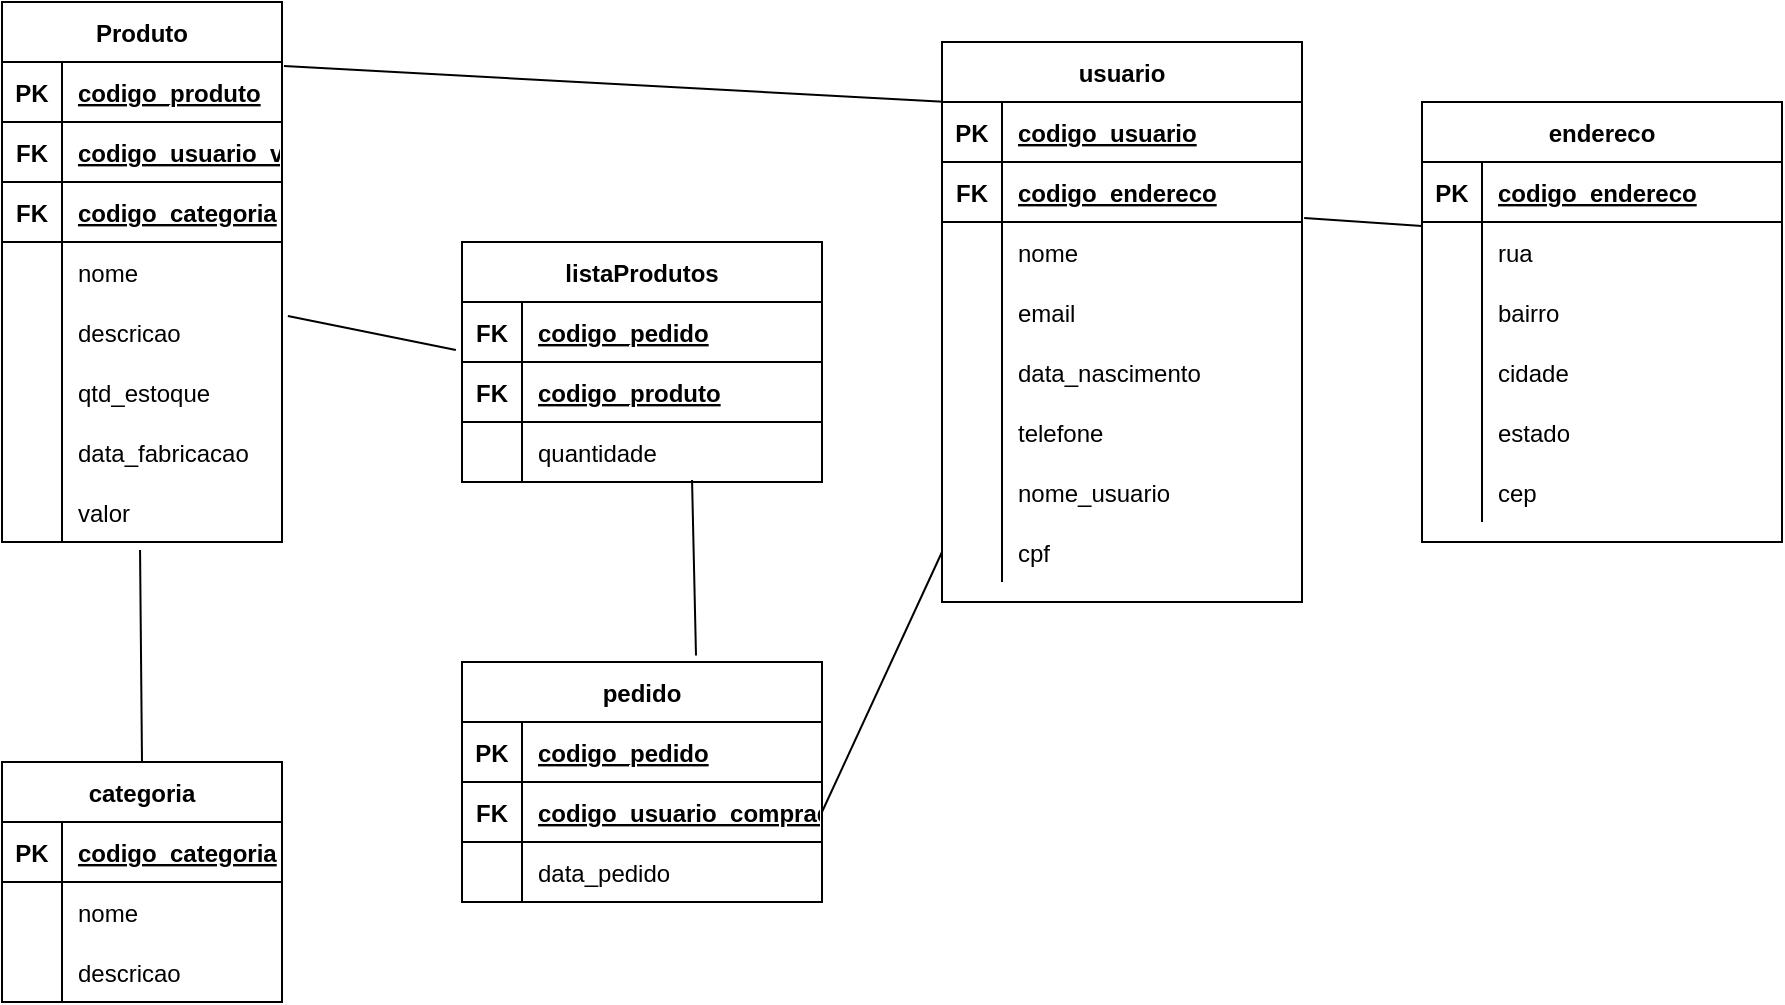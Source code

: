 <mxfile version="16.5.1" type="device"><diagram id="bcJOSauh8elIarHP54P1" name="Página-1"><mxGraphModel dx="862" dy="553" grid="1" gridSize="10" guides="1" tooltips="1" connect="1" arrows="1" fold="1" page="1" pageScale="1" pageWidth="827" pageHeight="1169" math="0" shadow="0"><root><mxCell id="0"/><mxCell id="1" parent="0"/><mxCell id="BqBLaoqD9eFJ4Dxvr46C-53" value="categoria" style="shape=table;startSize=30;container=1;collapsible=1;childLayout=tableLayout;fixedRows=1;rowLines=0;fontStyle=1;align=center;resizeLast=1;" parent="1" vertex="1"><mxGeometry x="20" y="400" width="140" height="120" as="geometry"/></mxCell><mxCell id="BqBLaoqD9eFJ4Dxvr46C-54" value="" style="shape=tableRow;horizontal=0;startSize=0;swimlaneHead=0;swimlaneBody=0;fillColor=none;collapsible=0;dropTarget=0;points=[[0,0.5],[1,0.5]];portConstraint=eastwest;top=0;left=0;right=0;bottom=1;" parent="BqBLaoqD9eFJ4Dxvr46C-53" vertex="1"><mxGeometry y="30" width="140" height="30" as="geometry"/></mxCell><mxCell id="BqBLaoqD9eFJ4Dxvr46C-55" value="PK" style="shape=partialRectangle;connectable=0;fillColor=none;top=0;left=0;bottom=0;right=0;fontStyle=1;overflow=hidden;" parent="BqBLaoqD9eFJ4Dxvr46C-54" vertex="1"><mxGeometry width="30" height="30" as="geometry"><mxRectangle width="30" height="30" as="alternateBounds"/></mxGeometry></mxCell><mxCell id="BqBLaoqD9eFJ4Dxvr46C-56" value="codigo_categoria" style="shape=partialRectangle;connectable=0;fillColor=none;top=0;left=0;bottom=0;right=0;align=left;spacingLeft=6;fontStyle=5;overflow=hidden;" parent="BqBLaoqD9eFJ4Dxvr46C-54" vertex="1"><mxGeometry x="30" width="110" height="30" as="geometry"><mxRectangle width="110" height="30" as="alternateBounds"/></mxGeometry></mxCell><mxCell id="BqBLaoqD9eFJ4Dxvr46C-57" value="" style="shape=tableRow;horizontal=0;startSize=0;swimlaneHead=0;swimlaneBody=0;fillColor=none;collapsible=0;dropTarget=0;points=[[0,0.5],[1,0.5]];portConstraint=eastwest;top=0;left=0;right=0;bottom=0;" parent="BqBLaoqD9eFJ4Dxvr46C-53" vertex="1"><mxGeometry y="60" width="140" height="30" as="geometry"/></mxCell><mxCell id="BqBLaoqD9eFJ4Dxvr46C-58" value="" style="shape=partialRectangle;connectable=0;fillColor=none;top=0;left=0;bottom=0;right=0;editable=1;overflow=hidden;" parent="BqBLaoqD9eFJ4Dxvr46C-57" vertex="1"><mxGeometry width="30" height="30" as="geometry"><mxRectangle width="30" height="30" as="alternateBounds"/></mxGeometry></mxCell><mxCell id="BqBLaoqD9eFJ4Dxvr46C-59" value="nome" style="shape=partialRectangle;connectable=0;fillColor=none;top=0;left=0;bottom=0;right=0;align=left;spacingLeft=6;overflow=hidden;" parent="BqBLaoqD9eFJ4Dxvr46C-57" vertex="1"><mxGeometry x="30" width="110" height="30" as="geometry"><mxRectangle width="110" height="30" as="alternateBounds"/></mxGeometry></mxCell><mxCell id="BqBLaoqD9eFJ4Dxvr46C-60" value="" style="shape=tableRow;horizontal=0;startSize=0;swimlaneHead=0;swimlaneBody=0;fillColor=none;collapsible=0;dropTarget=0;points=[[0,0.5],[1,0.5]];portConstraint=eastwest;top=0;left=0;right=0;bottom=0;" parent="BqBLaoqD9eFJ4Dxvr46C-53" vertex="1"><mxGeometry y="90" width="140" height="30" as="geometry"/></mxCell><mxCell id="BqBLaoqD9eFJ4Dxvr46C-61" value="" style="shape=partialRectangle;connectable=0;fillColor=none;top=0;left=0;bottom=0;right=0;editable=1;overflow=hidden;" parent="BqBLaoqD9eFJ4Dxvr46C-60" vertex="1"><mxGeometry width="30" height="30" as="geometry"><mxRectangle width="30" height="30" as="alternateBounds"/></mxGeometry></mxCell><mxCell id="BqBLaoqD9eFJ4Dxvr46C-62" value="descricao" style="shape=partialRectangle;connectable=0;fillColor=none;top=0;left=0;bottom=0;right=0;align=left;spacingLeft=6;overflow=hidden;" parent="BqBLaoqD9eFJ4Dxvr46C-60" vertex="1"><mxGeometry x="30" width="110" height="30" as="geometry"><mxRectangle width="110" height="30" as="alternateBounds"/></mxGeometry></mxCell><mxCell id="BqBLaoqD9eFJ4Dxvr46C-72" value="" style="group" parent="1" vertex="1" connectable="0"><mxGeometry x="20" y="20" width="140" height="240" as="geometry"/></mxCell><mxCell id="BqBLaoqD9eFJ4Dxvr46C-1" value="Produto" style="shape=table;startSize=30;container=1;collapsible=1;childLayout=tableLayout;fixedRows=1;rowLines=0;fontStyle=1;align=center;resizeLast=1;" parent="BqBLaoqD9eFJ4Dxvr46C-72" vertex="1"><mxGeometry width="140" height="270" as="geometry"/></mxCell><mxCell id="BqBLaoqD9eFJ4Dxvr46C-2" value="" style="shape=tableRow;horizontal=0;startSize=0;swimlaneHead=0;swimlaneBody=0;fillColor=none;collapsible=0;dropTarget=0;points=[[0,0.5],[1,0.5]];portConstraint=eastwest;top=0;left=0;right=0;bottom=1;" parent="BqBLaoqD9eFJ4Dxvr46C-1" vertex="1"><mxGeometry y="30" width="140" height="30" as="geometry"/></mxCell><mxCell id="BqBLaoqD9eFJ4Dxvr46C-3" value="PK" style="shape=partialRectangle;connectable=0;fillColor=none;top=0;left=0;bottom=0;right=0;fontStyle=1;overflow=hidden;" parent="BqBLaoqD9eFJ4Dxvr46C-2" vertex="1"><mxGeometry width="30" height="30" as="geometry"><mxRectangle width="30" height="30" as="alternateBounds"/></mxGeometry></mxCell><mxCell id="BqBLaoqD9eFJ4Dxvr46C-4" value="codigo_produto" style="shape=partialRectangle;connectable=0;fillColor=none;top=0;left=0;bottom=0;right=0;align=left;spacingLeft=6;fontStyle=5;overflow=hidden;" parent="BqBLaoqD9eFJ4Dxvr46C-2" vertex="1"><mxGeometry x="30" width="110" height="30" as="geometry"><mxRectangle width="110" height="30" as="alternateBounds"/></mxGeometry></mxCell><mxCell id="4ApORR4QQ6155ZUJAlTg-59" value="" style="shape=tableRow;horizontal=0;startSize=0;swimlaneHead=0;swimlaneBody=0;fillColor=none;collapsible=0;dropTarget=0;points=[[0,0.5],[1,0.5]];portConstraint=eastwest;top=0;left=0;right=0;bottom=1;" parent="BqBLaoqD9eFJ4Dxvr46C-1" vertex="1"><mxGeometry y="60" width="140" height="30" as="geometry"/></mxCell><mxCell id="4ApORR4QQ6155ZUJAlTg-60" value="FK" style="shape=partialRectangle;connectable=0;fillColor=none;top=0;left=0;bottom=0;right=0;fontStyle=1;overflow=hidden;" parent="4ApORR4QQ6155ZUJAlTg-59" vertex="1"><mxGeometry width="30" height="30" as="geometry"><mxRectangle width="30" height="30" as="alternateBounds"/></mxGeometry></mxCell><mxCell id="4ApORR4QQ6155ZUJAlTg-61" value="codigo_usuario_vendedor" style="shape=partialRectangle;connectable=0;fillColor=none;top=0;left=0;bottom=0;right=0;align=left;spacingLeft=6;fontStyle=5;overflow=hidden;" parent="4ApORR4QQ6155ZUJAlTg-59" vertex="1"><mxGeometry x="30" width="110" height="30" as="geometry"><mxRectangle width="110" height="30" as="alternateBounds"/></mxGeometry></mxCell><mxCell id="4ApORR4QQ6155ZUJAlTg-68" value="" style="shape=tableRow;horizontal=0;startSize=0;swimlaneHead=0;swimlaneBody=0;fillColor=none;collapsible=0;dropTarget=0;points=[[0,0.5],[1,0.5]];portConstraint=eastwest;top=0;left=0;right=0;bottom=1;" parent="BqBLaoqD9eFJ4Dxvr46C-1" vertex="1"><mxGeometry y="90" width="140" height="30" as="geometry"/></mxCell><mxCell id="4ApORR4QQ6155ZUJAlTg-69" value="FK" style="shape=partialRectangle;connectable=0;fillColor=none;top=0;left=0;bottom=0;right=0;fontStyle=1;overflow=hidden;" parent="4ApORR4QQ6155ZUJAlTg-68" vertex="1"><mxGeometry width="30" height="30" as="geometry"><mxRectangle width="30" height="30" as="alternateBounds"/></mxGeometry></mxCell><mxCell id="4ApORR4QQ6155ZUJAlTg-70" value="codigo_categoria" style="shape=partialRectangle;connectable=0;fillColor=none;top=0;left=0;bottom=0;right=0;align=left;spacingLeft=6;fontStyle=5;overflow=hidden;" parent="4ApORR4QQ6155ZUJAlTg-68" vertex="1"><mxGeometry x="30" width="110" height="30" as="geometry"><mxRectangle width="110" height="30" as="alternateBounds"/></mxGeometry></mxCell><mxCell id="BqBLaoqD9eFJ4Dxvr46C-5" value="" style="shape=tableRow;horizontal=0;startSize=0;swimlaneHead=0;swimlaneBody=0;fillColor=none;collapsible=0;dropTarget=0;points=[[0,0.5],[1,0.5]];portConstraint=eastwest;top=0;left=0;right=0;bottom=0;" parent="BqBLaoqD9eFJ4Dxvr46C-1" vertex="1"><mxGeometry y="120" width="140" height="30" as="geometry"/></mxCell><mxCell id="BqBLaoqD9eFJ4Dxvr46C-6" value="" style="shape=partialRectangle;connectable=0;fillColor=none;top=0;left=0;bottom=0;right=0;editable=1;overflow=hidden;" parent="BqBLaoqD9eFJ4Dxvr46C-5" vertex="1"><mxGeometry width="30" height="30" as="geometry"><mxRectangle width="30" height="30" as="alternateBounds"/></mxGeometry></mxCell><mxCell id="BqBLaoqD9eFJ4Dxvr46C-7" value="nome" style="shape=partialRectangle;connectable=0;fillColor=none;top=0;left=0;bottom=0;right=0;align=left;spacingLeft=6;overflow=hidden;" parent="BqBLaoqD9eFJ4Dxvr46C-5" vertex="1"><mxGeometry x="30" width="110" height="30" as="geometry"><mxRectangle width="110" height="30" as="alternateBounds"/></mxGeometry></mxCell><mxCell id="BqBLaoqD9eFJ4Dxvr46C-8" value="" style="shape=tableRow;horizontal=0;startSize=0;swimlaneHead=0;swimlaneBody=0;fillColor=none;collapsible=0;dropTarget=0;points=[[0,0.5],[1,0.5]];portConstraint=eastwest;top=0;left=0;right=0;bottom=0;" parent="BqBLaoqD9eFJ4Dxvr46C-1" vertex="1"><mxGeometry y="150" width="140" height="30" as="geometry"/></mxCell><mxCell id="BqBLaoqD9eFJ4Dxvr46C-9" value="" style="shape=partialRectangle;connectable=0;fillColor=none;top=0;left=0;bottom=0;right=0;editable=1;overflow=hidden;" parent="BqBLaoqD9eFJ4Dxvr46C-8" vertex="1"><mxGeometry width="30" height="30" as="geometry"><mxRectangle width="30" height="30" as="alternateBounds"/></mxGeometry></mxCell><mxCell id="BqBLaoqD9eFJ4Dxvr46C-10" value="descricao" style="shape=partialRectangle;connectable=0;fillColor=none;top=0;left=0;bottom=0;right=0;align=left;spacingLeft=6;overflow=hidden;" parent="BqBLaoqD9eFJ4Dxvr46C-8" vertex="1"><mxGeometry x="30" width="110" height="30" as="geometry"><mxRectangle width="110" height="30" as="alternateBounds"/></mxGeometry></mxCell><mxCell id="BqBLaoqD9eFJ4Dxvr46C-11" value="" style="shape=tableRow;horizontal=0;startSize=0;swimlaneHead=0;swimlaneBody=0;fillColor=none;collapsible=0;dropTarget=0;points=[[0,0.5],[1,0.5]];portConstraint=eastwest;top=0;left=0;right=0;bottom=0;" parent="BqBLaoqD9eFJ4Dxvr46C-1" vertex="1"><mxGeometry y="180" width="140" height="30" as="geometry"/></mxCell><mxCell id="BqBLaoqD9eFJ4Dxvr46C-12" value="" style="shape=partialRectangle;connectable=0;fillColor=none;top=0;left=0;bottom=0;right=0;editable=1;overflow=hidden;" parent="BqBLaoqD9eFJ4Dxvr46C-11" vertex="1"><mxGeometry width="30" height="30" as="geometry"><mxRectangle width="30" height="30" as="alternateBounds"/></mxGeometry></mxCell><mxCell id="BqBLaoqD9eFJ4Dxvr46C-13" value="qtd_estoque" style="shape=partialRectangle;connectable=0;fillColor=none;top=0;left=0;bottom=0;right=0;align=left;spacingLeft=6;overflow=hidden;" parent="BqBLaoqD9eFJ4Dxvr46C-11" vertex="1"><mxGeometry x="30" width="110" height="30" as="geometry"><mxRectangle width="110" height="30" as="alternateBounds"/></mxGeometry></mxCell><mxCell id="4ApORR4QQ6155ZUJAlTg-62" value="" style="shape=tableRow;horizontal=0;startSize=0;swimlaneHead=0;swimlaneBody=0;fillColor=none;collapsible=0;dropTarget=0;points=[[0,0.5],[1,0.5]];portConstraint=eastwest;top=0;left=0;right=0;bottom=0;" parent="BqBLaoqD9eFJ4Dxvr46C-1" vertex="1"><mxGeometry y="210" width="140" height="30" as="geometry"/></mxCell><mxCell id="4ApORR4QQ6155ZUJAlTg-63" value="" style="shape=partialRectangle;connectable=0;fillColor=none;top=0;left=0;bottom=0;right=0;editable=1;overflow=hidden;" parent="4ApORR4QQ6155ZUJAlTg-62" vertex="1"><mxGeometry width="30" height="30" as="geometry"><mxRectangle width="30" height="30" as="alternateBounds"/></mxGeometry></mxCell><mxCell id="4ApORR4QQ6155ZUJAlTg-64" value="data_fabricacao" style="shape=partialRectangle;connectable=0;fillColor=none;top=0;left=0;bottom=0;right=0;align=left;spacingLeft=6;overflow=hidden;" parent="4ApORR4QQ6155ZUJAlTg-62" vertex="1"><mxGeometry x="30" width="110" height="30" as="geometry"><mxRectangle width="110" height="30" as="alternateBounds"/></mxGeometry></mxCell><mxCell id="4ApORR4QQ6155ZUJAlTg-65" value="" style="shape=tableRow;horizontal=0;startSize=0;swimlaneHead=0;swimlaneBody=0;fillColor=none;collapsible=0;dropTarget=0;points=[[0,0.5],[1,0.5]];portConstraint=eastwest;top=0;left=0;right=0;bottom=0;" parent="BqBLaoqD9eFJ4Dxvr46C-1" vertex="1"><mxGeometry y="240" width="140" height="30" as="geometry"/></mxCell><mxCell id="4ApORR4QQ6155ZUJAlTg-66" value="" style="shape=partialRectangle;connectable=0;fillColor=none;top=0;left=0;bottom=0;right=0;editable=1;overflow=hidden;" parent="4ApORR4QQ6155ZUJAlTg-65" vertex="1"><mxGeometry width="30" height="30" as="geometry"><mxRectangle width="30" height="30" as="alternateBounds"/></mxGeometry></mxCell><mxCell id="4ApORR4QQ6155ZUJAlTg-67" value="valor" style="shape=partialRectangle;connectable=0;fillColor=none;top=0;left=0;bottom=0;right=0;align=left;spacingLeft=6;overflow=hidden;" parent="4ApORR4QQ6155ZUJAlTg-65" vertex="1"><mxGeometry x="30" width="110" height="30" as="geometry"><mxRectangle width="110" height="30" as="alternateBounds"/></mxGeometry></mxCell><mxCell id="4ApORR4QQ6155ZUJAlTg-5" value="" style="endArrow=none;html=1;rounded=0;exitX=0.5;exitY=0;exitDx=0;exitDy=0;entryX=0.493;entryY=1.133;entryDx=0;entryDy=0;entryPerimeter=0;" parent="1" source="BqBLaoqD9eFJ4Dxvr46C-53" target="4ApORR4QQ6155ZUJAlTg-65" edge="1"><mxGeometry width="50" height="50" relative="1" as="geometry"><mxPoint x="150" y="300" as="sourcePoint"/><mxPoint x="320" y="220" as="targetPoint"/></mxGeometry></mxCell><mxCell id="4ApORR4QQ6155ZUJAlTg-10" value="pedido" style="shape=table;startSize=30;container=1;collapsible=1;childLayout=tableLayout;fixedRows=1;rowLines=0;fontStyle=1;align=center;resizeLast=1;" parent="1" vertex="1"><mxGeometry x="250" y="350" width="180" height="120" as="geometry"/></mxCell><mxCell id="4ApORR4QQ6155ZUJAlTg-11" value="" style="shape=tableRow;horizontal=0;startSize=0;swimlaneHead=0;swimlaneBody=0;fillColor=none;collapsible=0;dropTarget=0;points=[[0,0.5],[1,0.5]];portConstraint=eastwest;top=0;left=0;right=0;bottom=1;" parent="4ApORR4QQ6155ZUJAlTg-10" vertex="1"><mxGeometry y="30" width="180" height="30" as="geometry"/></mxCell><mxCell id="4ApORR4QQ6155ZUJAlTg-12" value="PK" style="shape=partialRectangle;connectable=0;fillColor=none;top=0;left=0;bottom=0;right=0;fontStyle=1;overflow=hidden;" parent="4ApORR4QQ6155ZUJAlTg-11" vertex="1"><mxGeometry width="30" height="30" as="geometry"><mxRectangle width="30" height="30" as="alternateBounds"/></mxGeometry></mxCell><mxCell id="4ApORR4QQ6155ZUJAlTg-13" value="codigo_pedido" style="shape=partialRectangle;connectable=0;fillColor=none;top=0;left=0;bottom=0;right=0;align=left;spacingLeft=6;fontStyle=5;overflow=hidden;" parent="4ApORR4QQ6155ZUJAlTg-11" vertex="1"><mxGeometry x="30" width="150" height="30" as="geometry"><mxRectangle width="150" height="30" as="alternateBounds"/></mxGeometry></mxCell><mxCell id="4ApORR4QQ6155ZUJAlTg-53" value="" style="shape=tableRow;horizontal=0;startSize=0;swimlaneHead=0;swimlaneBody=0;fillColor=none;collapsible=0;dropTarget=0;points=[[0,0.5],[1,0.5]];portConstraint=eastwest;top=0;left=0;right=0;bottom=1;" parent="4ApORR4QQ6155ZUJAlTg-10" vertex="1"><mxGeometry y="60" width="180" height="30" as="geometry"/></mxCell><mxCell id="4ApORR4QQ6155ZUJAlTg-54" value="FK" style="shape=partialRectangle;connectable=0;fillColor=none;top=0;left=0;bottom=0;right=0;fontStyle=1;overflow=hidden;" parent="4ApORR4QQ6155ZUJAlTg-53" vertex="1"><mxGeometry width="30" height="30" as="geometry"><mxRectangle width="30" height="30" as="alternateBounds"/></mxGeometry></mxCell><mxCell id="4ApORR4QQ6155ZUJAlTg-55" value="codigo_usuario_comprador" style="shape=partialRectangle;connectable=0;fillColor=none;top=0;left=0;bottom=0;right=0;align=left;spacingLeft=6;fontStyle=5;overflow=hidden;" parent="4ApORR4QQ6155ZUJAlTg-53" vertex="1"><mxGeometry x="30" width="150" height="30" as="geometry"><mxRectangle width="150" height="30" as="alternateBounds"/></mxGeometry></mxCell><mxCell id="4ApORR4QQ6155ZUJAlTg-14" value="" style="shape=tableRow;horizontal=0;startSize=0;swimlaneHead=0;swimlaneBody=0;fillColor=none;collapsible=0;dropTarget=0;points=[[0,0.5],[1,0.5]];portConstraint=eastwest;top=0;left=0;right=0;bottom=0;" parent="4ApORR4QQ6155ZUJAlTg-10" vertex="1"><mxGeometry y="90" width="180" height="30" as="geometry"/></mxCell><mxCell id="4ApORR4QQ6155ZUJAlTg-15" value="" style="shape=partialRectangle;connectable=0;fillColor=none;top=0;left=0;bottom=0;right=0;editable=1;overflow=hidden;" parent="4ApORR4QQ6155ZUJAlTg-14" vertex="1"><mxGeometry width="30" height="30" as="geometry"><mxRectangle width="30" height="30" as="alternateBounds"/></mxGeometry></mxCell><mxCell id="4ApORR4QQ6155ZUJAlTg-16" value="data_pedido" style="shape=partialRectangle;connectable=0;fillColor=none;top=0;left=0;bottom=0;right=0;align=left;spacingLeft=6;overflow=hidden;" parent="4ApORR4QQ6155ZUJAlTg-14" vertex="1"><mxGeometry x="30" width="150" height="30" as="geometry"><mxRectangle width="150" height="30" as="alternateBounds"/></mxGeometry></mxCell><mxCell id="49NuLJuLuiRHhSZ9nwhj-20" value="" style="endArrow=none;html=1;rounded=0;entryX=0.017;entryY=0;entryDx=0;entryDy=0;exitX=1.007;exitY=0.067;exitDx=0;exitDy=0;exitPerimeter=0;entryPerimeter=0;" parent="1" source="BqBLaoqD9eFJ4Dxvr46C-2" target="0ieHzth0n8CAXaKdwoP0-2" edge="1"><mxGeometry width="50" height="50" relative="1" as="geometry"><mxPoint x="420" y="100.18" as="sourcePoint"/><mxPoint x="488.04" y="100" as="targetPoint"/><Array as="points"/></mxGeometry></mxCell><mxCell id="0ieHzth0n8CAXaKdwoP0-1" value="usuario" style="shape=table;startSize=30;container=1;collapsible=1;childLayout=tableLayout;fixedRows=1;rowLines=0;fontStyle=1;align=center;resizeLast=1;" parent="1" vertex="1"><mxGeometry x="490" y="40" width="180" height="280" as="geometry"/></mxCell><mxCell id="0ieHzth0n8CAXaKdwoP0-2" value="" style="shape=tableRow;horizontal=0;startSize=0;swimlaneHead=0;swimlaneBody=0;fillColor=none;collapsible=0;dropTarget=0;points=[[0,0.5],[1,0.5]];portConstraint=eastwest;top=0;left=0;right=0;bottom=1;" parent="0ieHzth0n8CAXaKdwoP0-1" vertex="1"><mxGeometry y="30" width="180" height="30" as="geometry"/></mxCell><mxCell id="0ieHzth0n8CAXaKdwoP0-3" value="PK" style="shape=partialRectangle;connectable=0;fillColor=none;top=0;left=0;bottom=0;right=0;fontStyle=1;overflow=hidden;" parent="0ieHzth0n8CAXaKdwoP0-2" vertex="1"><mxGeometry width="30" height="30" as="geometry"><mxRectangle width="30" height="30" as="alternateBounds"/></mxGeometry></mxCell><mxCell id="0ieHzth0n8CAXaKdwoP0-4" value="codigo_usuario" style="shape=partialRectangle;connectable=0;fillColor=none;top=0;left=0;bottom=0;right=0;align=left;spacingLeft=6;fontStyle=5;overflow=hidden;" parent="0ieHzth0n8CAXaKdwoP0-2" vertex="1"><mxGeometry x="30" width="150" height="30" as="geometry"><mxRectangle width="150" height="30" as="alternateBounds"/></mxGeometry></mxCell><mxCell id="0ieHzth0n8CAXaKdwoP0-41" value="" style="shape=tableRow;horizontal=0;startSize=0;swimlaneHead=0;swimlaneBody=0;fillColor=none;collapsible=0;dropTarget=0;points=[[0,0.5],[1,0.5]];portConstraint=eastwest;top=0;left=0;right=0;bottom=1;" parent="0ieHzth0n8CAXaKdwoP0-1" vertex="1"><mxGeometry y="60" width="180" height="30" as="geometry"/></mxCell><mxCell id="0ieHzth0n8CAXaKdwoP0-42" value="FK" style="shape=partialRectangle;connectable=0;fillColor=none;top=0;left=0;bottom=0;right=0;fontStyle=1;overflow=hidden;" parent="0ieHzth0n8CAXaKdwoP0-41" vertex="1"><mxGeometry width="30" height="30" as="geometry"><mxRectangle width="30" height="30" as="alternateBounds"/></mxGeometry></mxCell><mxCell id="0ieHzth0n8CAXaKdwoP0-43" value="codigo_endereco" style="shape=partialRectangle;connectable=0;fillColor=none;top=0;left=0;bottom=0;right=0;align=left;spacingLeft=6;fontStyle=5;overflow=hidden;" parent="0ieHzth0n8CAXaKdwoP0-41" vertex="1"><mxGeometry x="30" width="150" height="30" as="geometry"><mxRectangle width="150" height="30" as="alternateBounds"/></mxGeometry></mxCell><mxCell id="0ieHzth0n8CAXaKdwoP0-5" value="" style="shape=tableRow;horizontal=0;startSize=0;swimlaneHead=0;swimlaneBody=0;fillColor=none;collapsible=0;dropTarget=0;points=[[0,0.5],[1,0.5]];portConstraint=eastwest;top=0;left=0;right=0;bottom=0;" parent="0ieHzth0n8CAXaKdwoP0-1" vertex="1"><mxGeometry y="90" width="180" height="30" as="geometry"/></mxCell><mxCell id="0ieHzth0n8CAXaKdwoP0-6" value="" style="shape=partialRectangle;connectable=0;fillColor=none;top=0;left=0;bottom=0;right=0;editable=1;overflow=hidden;" parent="0ieHzth0n8CAXaKdwoP0-5" vertex="1"><mxGeometry width="30" height="30" as="geometry"><mxRectangle width="30" height="30" as="alternateBounds"/></mxGeometry></mxCell><mxCell id="0ieHzth0n8CAXaKdwoP0-7" value="nome" style="shape=partialRectangle;connectable=0;fillColor=none;top=0;left=0;bottom=0;right=0;align=left;spacingLeft=6;overflow=hidden;" parent="0ieHzth0n8CAXaKdwoP0-5" vertex="1"><mxGeometry x="30" width="150" height="30" as="geometry"><mxRectangle width="150" height="30" as="alternateBounds"/></mxGeometry></mxCell><mxCell id="0ieHzth0n8CAXaKdwoP0-11" value="" style="shape=tableRow;horizontal=0;startSize=0;swimlaneHead=0;swimlaneBody=0;fillColor=none;collapsible=0;dropTarget=0;points=[[0,0.5],[1,0.5]];portConstraint=eastwest;top=0;left=0;right=0;bottom=0;" parent="0ieHzth0n8CAXaKdwoP0-1" vertex="1"><mxGeometry y="120" width="180" height="30" as="geometry"/></mxCell><mxCell id="0ieHzth0n8CAXaKdwoP0-12" value="" style="shape=partialRectangle;connectable=0;fillColor=none;top=0;left=0;bottom=0;right=0;editable=1;overflow=hidden;" parent="0ieHzth0n8CAXaKdwoP0-11" vertex="1"><mxGeometry width="30" height="30" as="geometry"><mxRectangle width="30" height="30" as="alternateBounds"/></mxGeometry></mxCell><mxCell id="0ieHzth0n8CAXaKdwoP0-13" value="email" style="shape=partialRectangle;connectable=0;fillColor=none;top=0;left=0;bottom=0;right=0;align=left;spacingLeft=6;overflow=hidden;" parent="0ieHzth0n8CAXaKdwoP0-11" vertex="1"><mxGeometry x="30" width="150" height="30" as="geometry"><mxRectangle width="150" height="30" as="alternateBounds"/></mxGeometry></mxCell><mxCell id="0ieHzth0n8CAXaKdwoP0-14" value="" style="shape=tableRow;horizontal=0;startSize=0;swimlaneHead=0;swimlaneBody=0;fillColor=none;collapsible=0;dropTarget=0;points=[[0,0.5],[1,0.5]];portConstraint=eastwest;top=0;left=0;right=0;bottom=0;" parent="0ieHzth0n8CAXaKdwoP0-1" vertex="1"><mxGeometry y="150" width="180" height="30" as="geometry"/></mxCell><mxCell id="0ieHzth0n8CAXaKdwoP0-15" value="" style="shape=partialRectangle;connectable=0;fillColor=none;top=0;left=0;bottom=0;right=0;editable=1;overflow=hidden;" parent="0ieHzth0n8CAXaKdwoP0-14" vertex="1"><mxGeometry width="30" height="30" as="geometry"><mxRectangle width="30" height="30" as="alternateBounds"/></mxGeometry></mxCell><mxCell id="0ieHzth0n8CAXaKdwoP0-16" value="data_nascimento" style="shape=partialRectangle;connectable=0;fillColor=none;top=0;left=0;bottom=0;right=0;align=left;spacingLeft=6;overflow=hidden;" parent="0ieHzth0n8CAXaKdwoP0-14" vertex="1"><mxGeometry x="30" width="150" height="30" as="geometry"><mxRectangle width="150" height="30" as="alternateBounds"/></mxGeometry></mxCell><mxCell id="0ieHzth0n8CAXaKdwoP0-17" value="" style="shape=tableRow;horizontal=0;startSize=0;swimlaneHead=0;swimlaneBody=0;fillColor=none;collapsible=0;dropTarget=0;points=[[0,0.5],[1,0.5]];portConstraint=eastwest;top=0;left=0;right=0;bottom=0;" parent="0ieHzth0n8CAXaKdwoP0-1" vertex="1"><mxGeometry y="180" width="180" height="30" as="geometry"/></mxCell><mxCell id="0ieHzth0n8CAXaKdwoP0-18" value="" style="shape=partialRectangle;connectable=0;fillColor=none;top=0;left=0;bottom=0;right=0;editable=1;overflow=hidden;" parent="0ieHzth0n8CAXaKdwoP0-17" vertex="1"><mxGeometry width="30" height="30" as="geometry"><mxRectangle width="30" height="30" as="alternateBounds"/></mxGeometry></mxCell><mxCell id="0ieHzth0n8CAXaKdwoP0-19" value="telefone" style="shape=partialRectangle;connectable=0;fillColor=none;top=0;left=0;bottom=0;right=0;align=left;spacingLeft=6;overflow=hidden;" parent="0ieHzth0n8CAXaKdwoP0-17" vertex="1"><mxGeometry x="30" width="150" height="30" as="geometry"><mxRectangle width="150" height="30" as="alternateBounds"/></mxGeometry></mxCell><mxCell id="0ieHzth0n8CAXaKdwoP0-20" value="" style="shape=tableRow;horizontal=0;startSize=0;swimlaneHead=0;swimlaneBody=0;fillColor=none;collapsible=0;dropTarget=0;points=[[0,0.5],[1,0.5]];portConstraint=eastwest;top=0;left=0;right=0;bottom=0;" parent="0ieHzth0n8CAXaKdwoP0-1" vertex="1"><mxGeometry y="210" width="180" height="30" as="geometry"/></mxCell><mxCell id="0ieHzth0n8CAXaKdwoP0-21" value="" style="shape=partialRectangle;connectable=0;fillColor=none;top=0;left=0;bottom=0;right=0;editable=1;overflow=hidden;" parent="0ieHzth0n8CAXaKdwoP0-20" vertex="1"><mxGeometry width="30" height="30" as="geometry"><mxRectangle width="30" height="30" as="alternateBounds"/></mxGeometry></mxCell><mxCell id="0ieHzth0n8CAXaKdwoP0-22" value="nome_usuario" style="shape=partialRectangle;connectable=0;fillColor=none;top=0;left=0;bottom=0;right=0;align=left;spacingLeft=6;overflow=hidden;" parent="0ieHzth0n8CAXaKdwoP0-20" vertex="1"><mxGeometry x="30" width="150" height="30" as="geometry"><mxRectangle width="150" height="30" as="alternateBounds"/></mxGeometry></mxCell><mxCell id="0ieHzth0n8CAXaKdwoP0-23" value="" style="shape=tableRow;horizontal=0;startSize=0;swimlaneHead=0;swimlaneBody=0;fillColor=none;collapsible=0;dropTarget=0;points=[[0,0.5],[1,0.5]];portConstraint=eastwest;top=0;left=0;right=0;bottom=0;" parent="0ieHzth0n8CAXaKdwoP0-1" vertex="1"><mxGeometry y="240" width="180" height="30" as="geometry"/></mxCell><mxCell id="0ieHzth0n8CAXaKdwoP0-24" value="" style="shape=partialRectangle;connectable=0;fillColor=none;top=0;left=0;bottom=0;right=0;editable=1;overflow=hidden;" parent="0ieHzth0n8CAXaKdwoP0-23" vertex="1"><mxGeometry width="30" height="30" as="geometry"><mxRectangle width="30" height="30" as="alternateBounds"/></mxGeometry></mxCell><mxCell id="0ieHzth0n8CAXaKdwoP0-25" value="cpf" style="shape=partialRectangle;connectable=0;fillColor=none;top=0;left=0;bottom=0;right=0;align=left;spacingLeft=6;overflow=hidden;" parent="0ieHzth0n8CAXaKdwoP0-23" vertex="1"><mxGeometry x="30" width="150" height="30" as="geometry"><mxRectangle width="150" height="30" as="alternateBounds"/></mxGeometry></mxCell><mxCell id="0ieHzth0n8CAXaKdwoP0-27" value="endereco" style="shape=table;startSize=30;container=1;collapsible=1;childLayout=tableLayout;fixedRows=1;rowLines=0;fontStyle=1;align=center;resizeLast=1;" parent="1" vertex="1"><mxGeometry x="730" y="70" width="180" height="220" as="geometry"/></mxCell><mxCell id="0ieHzth0n8CAXaKdwoP0-28" value="" style="shape=tableRow;horizontal=0;startSize=0;swimlaneHead=0;swimlaneBody=0;fillColor=none;collapsible=0;dropTarget=0;points=[[0,0.5],[1,0.5]];portConstraint=eastwest;top=0;left=0;right=0;bottom=1;" parent="0ieHzth0n8CAXaKdwoP0-27" vertex="1"><mxGeometry y="30" width="180" height="30" as="geometry"/></mxCell><mxCell id="0ieHzth0n8CAXaKdwoP0-29" value="PK" style="shape=partialRectangle;connectable=0;fillColor=none;top=0;left=0;bottom=0;right=0;fontStyle=1;overflow=hidden;" parent="0ieHzth0n8CAXaKdwoP0-28" vertex="1"><mxGeometry width="30" height="30" as="geometry"><mxRectangle width="30" height="30" as="alternateBounds"/></mxGeometry></mxCell><mxCell id="0ieHzth0n8CAXaKdwoP0-30" value="codigo_endereco" style="shape=partialRectangle;connectable=0;fillColor=none;top=0;left=0;bottom=0;right=0;align=left;spacingLeft=6;fontStyle=5;overflow=hidden;" parent="0ieHzth0n8CAXaKdwoP0-28" vertex="1"><mxGeometry x="30" width="150" height="30" as="geometry"><mxRectangle width="150" height="30" as="alternateBounds"/></mxGeometry></mxCell><mxCell id="0ieHzth0n8CAXaKdwoP0-31" value="" style="shape=tableRow;horizontal=0;startSize=0;swimlaneHead=0;swimlaneBody=0;fillColor=none;collapsible=0;dropTarget=0;points=[[0,0.5],[1,0.5]];portConstraint=eastwest;top=0;left=0;right=0;bottom=0;" parent="0ieHzth0n8CAXaKdwoP0-27" vertex="1"><mxGeometry y="60" width="180" height="30" as="geometry"/></mxCell><mxCell id="0ieHzth0n8CAXaKdwoP0-32" value="" style="shape=partialRectangle;connectable=0;fillColor=none;top=0;left=0;bottom=0;right=0;editable=1;overflow=hidden;" parent="0ieHzth0n8CAXaKdwoP0-31" vertex="1"><mxGeometry width="30" height="30" as="geometry"><mxRectangle width="30" height="30" as="alternateBounds"/></mxGeometry></mxCell><mxCell id="0ieHzth0n8CAXaKdwoP0-33" value="rua" style="shape=partialRectangle;connectable=0;fillColor=none;top=0;left=0;bottom=0;right=0;align=left;spacingLeft=6;overflow=hidden;" parent="0ieHzth0n8CAXaKdwoP0-31" vertex="1"><mxGeometry x="30" width="150" height="30" as="geometry"><mxRectangle width="150" height="30" as="alternateBounds"/></mxGeometry></mxCell><mxCell id="0ieHzth0n8CAXaKdwoP0-34" value="" style="shape=tableRow;horizontal=0;startSize=0;swimlaneHead=0;swimlaneBody=0;fillColor=none;collapsible=0;dropTarget=0;points=[[0,0.5],[1,0.5]];portConstraint=eastwest;top=0;left=0;right=0;bottom=0;" parent="0ieHzth0n8CAXaKdwoP0-27" vertex="1"><mxGeometry y="90" width="180" height="30" as="geometry"/></mxCell><mxCell id="0ieHzth0n8CAXaKdwoP0-35" value="" style="shape=partialRectangle;connectable=0;fillColor=none;top=0;left=0;bottom=0;right=0;editable=1;overflow=hidden;" parent="0ieHzth0n8CAXaKdwoP0-34" vertex="1"><mxGeometry width="30" height="30" as="geometry"><mxRectangle width="30" height="30" as="alternateBounds"/></mxGeometry></mxCell><mxCell id="0ieHzth0n8CAXaKdwoP0-36" value="bairro" style="shape=partialRectangle;connectable=0;fillColor=none;top=0;left=0;bottom=0;right=0;align=left;spacingLeft=6;overflow=hidden;" parent="0ieHzth0n8CAXaKdwoP0-34" vertex="1"><mxGeometry x="30" width="150" height="30" as="geometry"><mxRectangle width="150" height="30" as="alternateBounds"/></mxGeometry></mxCell><mxCell id="0ieHzth0n8CAXaKdwoP0-37" value="" style="shape=tableRow;horizontal=0;startSize=0;swimlaneHead=0;swimlaneBody=0;fillColor=none;collapsible=0;dropTarget=0;points=[[0,0.5],[1,0.5]];portConstraint=eastwest;top=0;left=0;right=0;bottom=0;" parent="0ieHzth0n8CAXaKdwoP0-27" vertex="1"><mxGeometry y="120" width="180" height="30" as="geometry"/></mxCell><mxCell id="0ieHzth0n8CAXaKdwoP0-38" value="" style="shape=partialRectangle;connectable=0;fillColor=none;top=0;left=0;bottom=0;right=0;editable=1;overflow=hidden;" parent="0ieHzth0n8CAXaKdwoP0-37" vertex="1"><mxGeometry width="30" height="30" as="geometry"><mxRectangle width="30" height="30" as="alternateBounds"/></mxGeometry></mxCell><mxCell id="0ieHzth0n8CAXaKdwoP0-39" value="cidade" style="shape=partialRectangle;connectable=0;fillColor=none;top=0;left=0;bottom=0;right=0;align=left;spacingLeft=6;overflow=hidden;" parent="0ieHzth0n8CAXaKdwoP0-37" vertex="1"><mxGeometry x="30" width="150" height="30" as="geometry"><mxRectangle width="150" height="30" as="alternateBounds"/></mxGeometry></mxCell><mxCell id="0ieHzth0n8CAXaKdwoP0-44" value="" style="shape=tableRow;horizontal=0;startSize=0;swimlaneHead=0;swimlaneBody=0;fillColor=none;collapsible=0;dropTarget=0;points=[[0,0.5],[1,0.5]];portConstraint=eastwest;top=0;left=0;right=0;bottom=0;" parent="0ieHzth0n8CAXaKdwoP0-27" vertex="1"><mxGeometry y="150" width="180" height="30" as="geometry"/></mxCell><mxCell id="0ieHzth0n8CAXaKdwoP0-45" value="" style="shape=partialRectangle;connectable=0;fillColor=none;top=0;left=0;bottom=0;right=0;editable=1;overflow=hidden;" parent="0ieHzth0n8CAXaKdwoP0-44" vertex="1"><mxGeometry width="30" height="30" as="geometry"><mxRectangle width="30" height="30" as="alternateBounds"/></mxGeometry></mxCell><mxCell id="0ieHzth0n8CAXaKdwoP0-46" value="estado" style="shape=partialRectangle;connectable=0;fillColor=none;top=0;left=0;bottom=0;right=0;align=left;spacingLeft=6;overflow=hidden;" parent="0ieHzth0n8CAXaKdwoP0-44" vertex="1"><mxGeometry x="30" width="150" height="30" as="geometry"><mxRectangle width="150" height="30" as="alternateBounds"/></mxGeometry></mxCell><mxCell id="0ieHzth0n8CAXaKdwoP0-47" value="" style="shape=tableRow;horizontal=0;startSize=0;swimlaneHead=0;swimlaneBody=0;fillColor=none;collapsible=0;dropTarget=0;points=[[0,0.5],[1,0.5]];portConstraint=eastwest;top=0;left=0;right=0;bottom=0;" parent="0ieHzth0n8CAXaKdwoP0-27" vertex="1"><mxGeometry y="180" width="180" height="30" as="geometry"/></mxCell><mxCell id="0ieHzth0n8CAXaKdwoP0-48" value="" style="shape=partialRectangle;connectable=0;fillColor=none;top=0;left=0;bottom=0;right=0;editable=1;overflow=hidden;" parent="0ieHzth0n8CAXaKdwoP0-47" vertex="1"><mxGeometry width="30" height="30" as="geometry"><mxRectangle width="30" height="30" as="alternateBounds"/></mxGeometry></mxCell><mxCell id="0ieHzth0n8CAXaKdwoP0-49" value="cep" style="shape=partialRectangle;connectable=0;fillColor=none;top=0;left=0;bottom=0;right=0;align=left;spacingLeft=6;overflow=hidden;" parent="0ieHzth0n8CAXaKdwoP0-47" vertex="1"><mxGeometry x="30" width="150" height="30" as="geometry"><mxRectangle width="150" height="30" as="alternateBounds"/></mxGeometry></mxCell><mxCell id="ZLv65Mr9XVz8zNkuulM3-1" style="edgeStyle=orthogonalEdgeStyle;rounded=0;orthogonalLoop=1;jettySize=auto;html=1;exitX=0.5;exitY=1;exitDx=0;exitDy=0;entryX=0.5;entryY=1.333;entryDx=0;entryDy=0;entryPerimeter=0;" edge="1" parent="0ieHzth0n8CAXaKdwoP0-27" source="0ieHzth0n8CAXaKdwoP0-27" target="0ieHzth0n8CAXaKdwoP0-47"><mxGeometry relative="1" as="geometry"/></mxCell><mxCell id="0ieHzth0n8CAXaKdwoP0-40" value="" style="endArrow=none;html=1;rounded=0;entryX=0;entryY=0.067;entryDx=0;entryDy=0;entryPerimeter=0;exitX=1.006;exitY=-0.067;exitDx=0;exitDy=0;exitPerimeter=0;" parent="1" source="0ieHzth0n8CAXaKdwoP0-5" target="0ieHzth0n8CAXaKdwoP0-31" edge="1"><mxGeometry width="50" height="50" relative="1" as="geometry"><mxPoint x="560" y="320" as="sourcePoint"/><mxPoint x="604.02" y="340" as="targetPoint"/></mxGeometry></mxCell><mxCell id="0ieHzth0n8CAXaKdwoP0-54" value="" style="endArrow=none;html=1;rounded=0;entryX=1;entryY=0.5;entryDx=0;entryDy=0;exitX=0;exitY=0.5;exitDx=0;exitDy=0;" parent="1" source="0ieHzth0n8CAXaKdwoP0-23" edge="1"><mxGeometry width="50" height="50" relative="1" as="geometry"><mxPoint x="403.04" y="130.0" as="sourcePoint"/><mxPoint x="430" y="425" as="targetPoint"/></mxGeometry></mxCell><mxCell id="0ieHzth0n8CAXaKdwoP0-55" value="listaProdutos" style="shape=table;startSize=30;container=1;collapsible=1;childLayout=tableLayout;fixedRows=1;rowLines=0;fontStyle=1;align=center;resizeLast=1;" parent="1" vertex="1"><mxGeometry x="250" y="140" width="180" height="120" as="geometry"/></mxCell><mxCell id="0ieHzth0n8CAXaKdwoP0-59" value="" style="shape=tableRow;horizontal=0;startSize=0;swimlaneHead=0;swimlaneBody=0;fillColor=none;collapsible=0;dropTarget=0;points=[[0,0.5],[1,0.5]];portConstraint=eastwest;top=0;left=0;right=0;bottom=1;" parent="0ieHzth0n8CAXaKdwoP0-55" vertex="1"><mxGeometry y="30" width="180" height="30" as="geometry"/></mxCell><mxCell id="0ieHzth0n8CAXaKdwoP0-60" value="FK" style="shape=partialRectangle;connectable=0;fillColor=none;top=0;left=0;bottom=0;right=0;fontStyle=1;overflow=hidden;" parent="0ieHzth0n8CAXaKdwoP0-59" vertex="1"><mxGeometry width="30" height="30" as="geometry"><mxRectangle width="30" height="30" as="alternateBounds"/></mxGeometry></mxCell><mxCell id="0ieHzth0n8CAXaKdwoP0-61" value="codigo_pedido" style="shape=partialRectangle;connectable=0;fillColor=none;top=0;left=0;bottom=0;right=0;align=left;spacingLeft=6;fontStyle=5;overflow=hidden;" parent="0ieHzth0n8CAXaKdwoP0-59" vertex="1"><mxGeometry x="30" width="150" height="30" as="geometry"><mxRectangle width="150" height="30" as="alternateBounds"/></mxGeometry></mxCell><mxCell id="0ieHzth0n8CAXaKdwoP0-62" value="" style="shape=tableRow;horizontal=0;startSize=0;swimlaneHead=0;swimlaneBody=0;fillColor=none;collapsible=0;dropTarget=0;points=[[0,0.5],[1,0.5]];portConstraint=eastwest;top=0;left=0;right=0;bottom=1;" parent="0ieHzth0n8CAXaKdwoP0-55" vertex="1"><mxGeometry y="60" width="180" height="30" as="geometry"/></mxCell><mxCell id="0ieHzth0n8CAXaKdwoP0-63" value="FK" style="shape=partialRectangle;connectable=0;fillColor=none;top=0;left=0;bottom=0;right=0;fontStyle=1;overflow=hidden;" parent="0ieHzth0n8CAXaKdwoP0-62" vertex="1"><mxGeometry width="30" height="30" as="geometry"><mxRectangle width="30" height="30" as="alternateBounds"/></mxGeometry></mxCell><mxCell id="0ieHzth0n8CAXaKdwoP0-64" value="codigo_produto" style="shape=partialRectangle;connectable=0;fillColor=none;top=0;left=0;bottom=0;right=0;align=left;spacingLeft=6;fontStyle=5;overflow=hidden;" parent="0ieHzth0n8CAXaKdwoP0-62" vertex="1"><mxGeometry x="30" width="150" height="30" as="geometry"><mxRectangle width="150" height="30" as="alternateBounds"/></mxGeometry></mxCell><mxCell id="0ieHzth0n8CAXaKdwoP0-68" value="" style="shape=tableRow;horizontal=0;startSize=0;swimlaneHead=0;swimlaneBody=0;fillColor=none;collapsible=0;dropTarget=0;points=[[0,0.5],[1,0.5]];portConstraint=eastwest;top=0;left=0;right=0;bottom=0;" parent="0ieHzth0n8CAXaKdwoP0-55" vertex="1"><mxGeometry y="90" width="180" height="30" as="geometry"/></mxCell><mxCell id="0ieHzth0n8CAXaKdwoP0-69" value="" style="shape=partialRectangle;connectable=0;fillColor=none;top=0;left=0;bottom=0;right=0;editable=1;overflow=hidden;" parent="0ieHzth0n8CAXaKdwoP0-68" vertex="1"><mxGeometry width="30" height="30" as="geometry"><mxRectangle width="30" height="30" as="alternateBounds"/></mxGeometry></mxCell><mxCell id="0ieHzth0n8CAXaKdwoP0-70" value="quantidade" style="shape=partialRectangle;connectable=0;fillColor=none;top=0;left=0;bottom=0;right=0;align=left;spacingLeft=6;overflow=hidden;" parent="0ieHzth0n8CAXaKdwoP0-68" vertex="1"><mxGeometry x="30" width="150" height="30" as="geometry"><mxRectangle width="150" height="30" as="alternateBounds"/></mxGeometry></mxCell><mxCell id="0ieHzth0n8CAXaKdwoP0-75" value="" style="endArrow=none;html=1;rounded=0;entryX=0.65;entryY=-0.027;entryDx=0;entryDy=0;exitX=0.639;exitY=0.967;exitDx=0;exitDy=0;entryPerimeter=0;exitPerimeter=0;" parent="1" source="0ieHzth0n8CAXaKdwoP0-68" target="4ApORR4QQ6155ZUJAlTg-10" edge="1"><mxGeometry width="50" height="50" relative="1" as="geometry"><mxPoint x="370" y="270" as="sourcePoint"/><mxPoint x="310" y="400" as="targetPoint"/></mxGeometry></mxCell><mxCell id="0ieHzth0n8CAXaKdwoP0-76" value="" style="endArrow=none;html=1;rounded=0;entryX=1.021;entryY=0.233;entryDx=0;entryDy=0;exitX=-0.017;exitY=0.8;exitDx=0;exitDy=0;exitPerimeter=0;entryPerimeter=0;" parent="1" source="0ieHzth0n8CAXaKdwoP0-59" target="BqBLaoqD9eFJ4Dxvr46C-8" edge="1"><mxGeometry width="50" height="50" relative="1" as="geometry"><mxPoint x="240" y="160" as="sourcePoint"/><mxPoint x="180" y="290" as="targetPoint"/></mxGeometry></mxCell></root></mxGraphModel></diagram></mxfile>